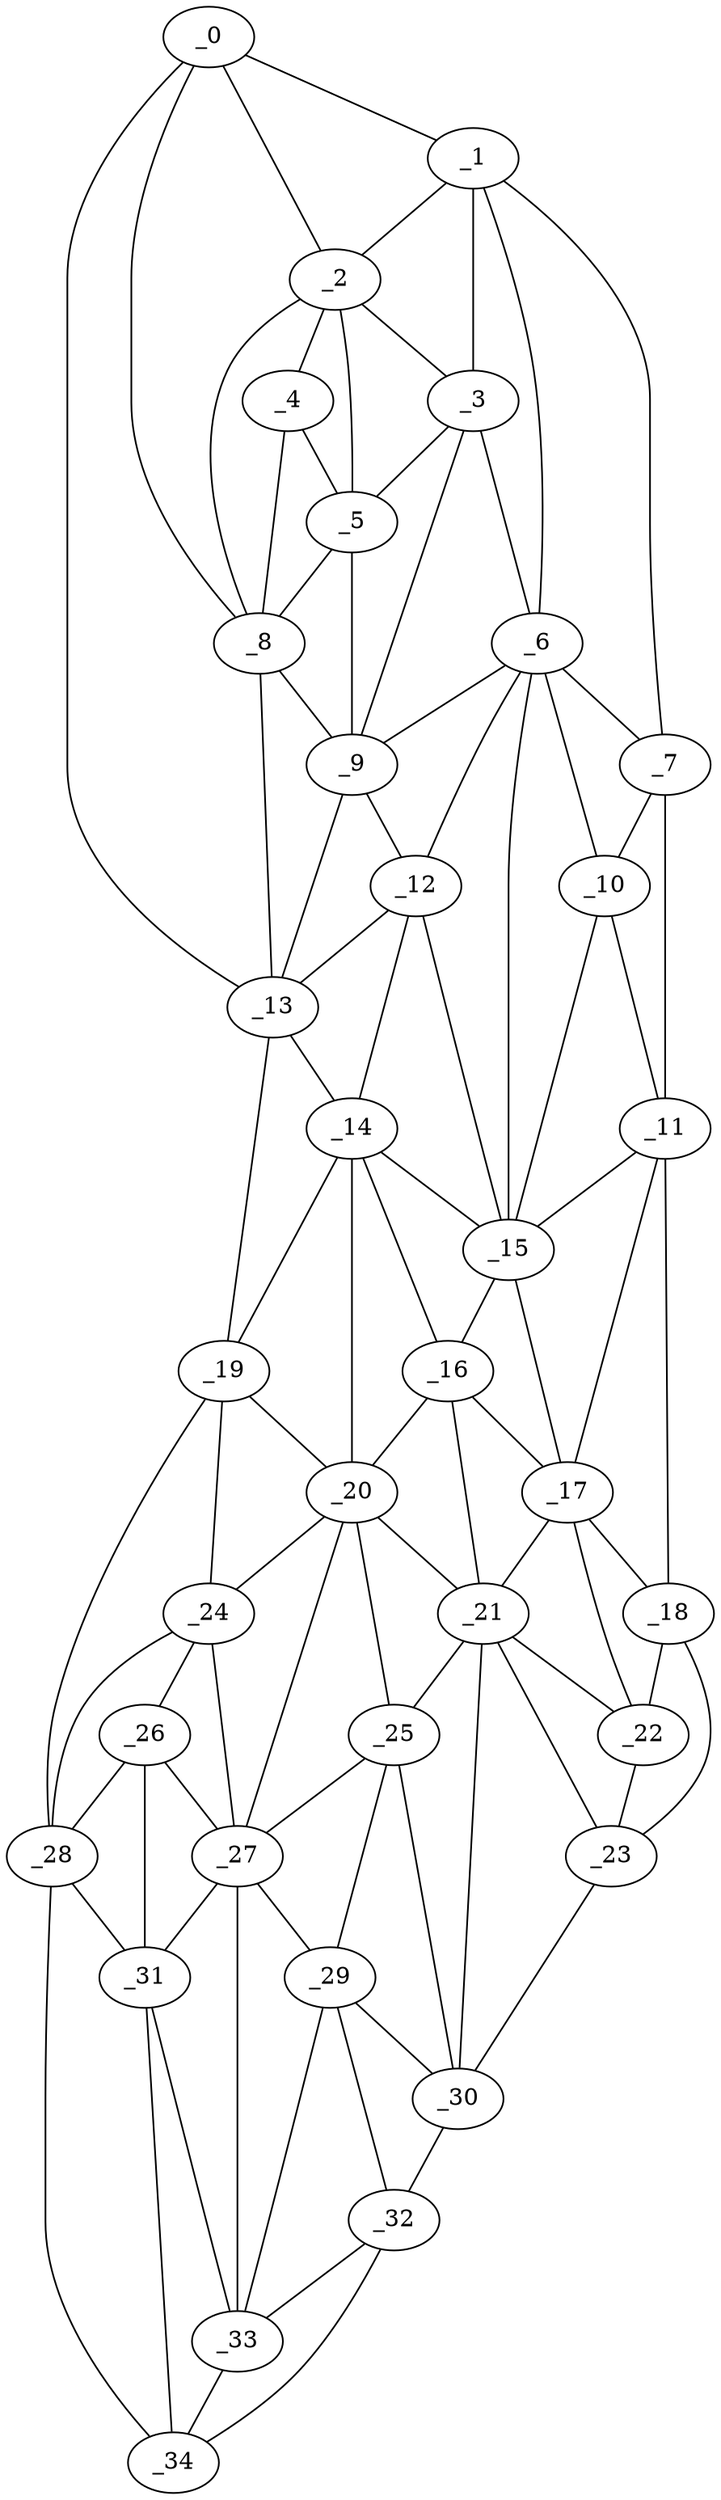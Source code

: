 graph "obj87__210.gxl" {
	_0	 [x=4,
		y=42];
	_1	 [x=6,
		y=52];
	_0 -- _1	 [valence=1];
	_2	 [x=18,
		y=42];
	_0 -- _2	 [valence=2];
	_8	 [x=31,
		y=38];
	_0 -- _8	 [valence=1];
	_13	 [x=50,
		y=29];
	_0 -- _13	 [valence=1];
	_1 -- _2	 [valence=1];
	_3	 [x=26,
		y=55];
	_1 -- _3	 [valence=2];
	_6	 [x=29,
		y=73];
	_1 -- _6	 [valence=1];
	_7	 [x=29,
		y=91];
	_1 -- _7	 [valence=1];
	_2 -- _3	 [valence=2];
	_4	 [x=27,
		y=42];
	_2 -- _4	 [valence=2];
	_5	 [x=27,
		y=49];
	_2 -- _5	 [valence=1];
	_2 -- _8	 [valence=2];
	_3 -- _5	 [valence=2];
	_3 -- _6	 [valence=1];
	_9	 [x=35,
		y=55];
	_3 -- _9	 [valence=2];
	_4 -- _5	 [valence=2];
	_4 -- _8	 [valence=1];
	_5 -- _8	 [valence=2];
	_5 -- _9	 [valence=2];
	_6 -- _7	 [valence=2];
	_6 -- _9	 [valence=1];
	_10	 [x=39,
		y=89];
	_6 -- _10	 [valence=1];
	_12	 [x=48,
		y=59];
	_6 -- _12	 [valence=1];
	_15	 [x=53,
		y=77];
	_6 -- _15	 [valence=2];
	_7 -- _10	 [valence=2];
	_11	 [x=46,
		y=101];
	_7 -- _11	 [valence=1];
	_8 -- _9	 [valence=2];
	_8 -- _13	 [valence=2];
	_9 -- _12	 [valence=2];
	_9 -- _13	 [valence=1];
	_10 -- _11	 [valence=2];
	_10 -- _15	 [valence=1];
	_11 -- _15	 [valence=1];
	_17	 [x=71,
		y=91];
	_11 -- _17	 [valence=2];
	_18	 [x=78,
		y=105];
	_11 -- _18	 [valence=1];
	_12 -- _13	 [valence=2];
	_14	 [x=53,
		y=60];
	_12 -- _14	 [valence=2];
	_12 -- _15	 [valence=2];
	_13 -- _14	 [valence=1];
	_19	 [x=81,
		y=31];
	_13 -- _19	 [valence=1];
	_14 -- _15	 [valence=2];
	_16	 [x=69,
		y=83];
	_14 -- _16	 [valence=1];
	_14 -- _19	 [valence=2];
	_20	 [x=81,
		y=62];
	_14 -- _20	 [valence=2];
	_15 -- _16	 [valence=1];
	_15 -- _17	 [valence=2];
	_16 -- _17	 [valence=2];
	_16 -- _20	 [valence=1];
	_21	 [x=83,
		y=70];
	_16 -- _21	 [valence=2];
	_17 -- _18	 [valence=2];
	_17 -- _21	 [valence=1];
	_22	 [x=83,
		y=102];
	_17 -- _22	 [valence=1];
	_18 -- _22	 [valence=2];
	_23	 [x=88,
		y=103];
	_18 -- _23	 [valence=1];
	_19 -- _20	 [valence=1];
	_24	 [x=90,
		y=46];
	_19 -- _24	 [valence=2];
	_28	 [x=101,
		y=36];
	_19 -- _28	 [valence=1];
	_20 -- _21	 [valence=2];
	_20 -- _24	 [valence=1];
	_25	 [x=96,
		y=68];
	_20 -- _25	 [valence=2];
	_27	 [x=100,
		y=55];
	_20 -- _27	 [valence=2];
	_21 -- _22	 [valence=1];
	_21 -- _23	 [valence=2];
	_21 -- _25	 [valence=2];
	_30	 [x=103,
		y=99];
	_21 -- _30	 [valence=1];
	_22 -- _23	 [valence=2];
	_23 -- _30	 [valence=1];
	_26	 [x=99,
		y=44];
	_24 -- _26	 [valence=2];
	_24 -- _27	 [valence=2];
	_24 -- _28	 [valence=2];
	_25 -- _27	 [valence=2];
	_29	 [x=102,
		y=67];
	_25 -- _29	 [valence=1];
	_25 -- _30	 [valence=2];
	_26 -- _27	 [valence=2];
	_26 -- _28	 [valence=2];
	_31	 [x=109,
		y=47];
	_26 -- _31	 [valence=2];
	_27 -- _29	 [valence=2];
	_27 -- _31	 [valence=2];
	_33	 [x=120,
		y=55];
	_27 -- _33	 [valence=1];
	_28 -- _31	 [valence=2];
	_34	 [x=123,
		y=45];
	_28 -- _34	 [valence=1];
	_29 -- _30	 [valence=2];
	_32	 [x=119,
		y=90];
	_29 -- _32	 [valence=2];
	_29 -- _33	 [valence=2];
	_30 -- _32	 [valence=1];
	_31 -- _33	 [valence=1];
	_31 -- _34	 [valence=2];
	_32 -- _33	 [valence=2];
	_32 -- _34	 [valence=1];
	_33 -- _34	 [valence=1];
}
